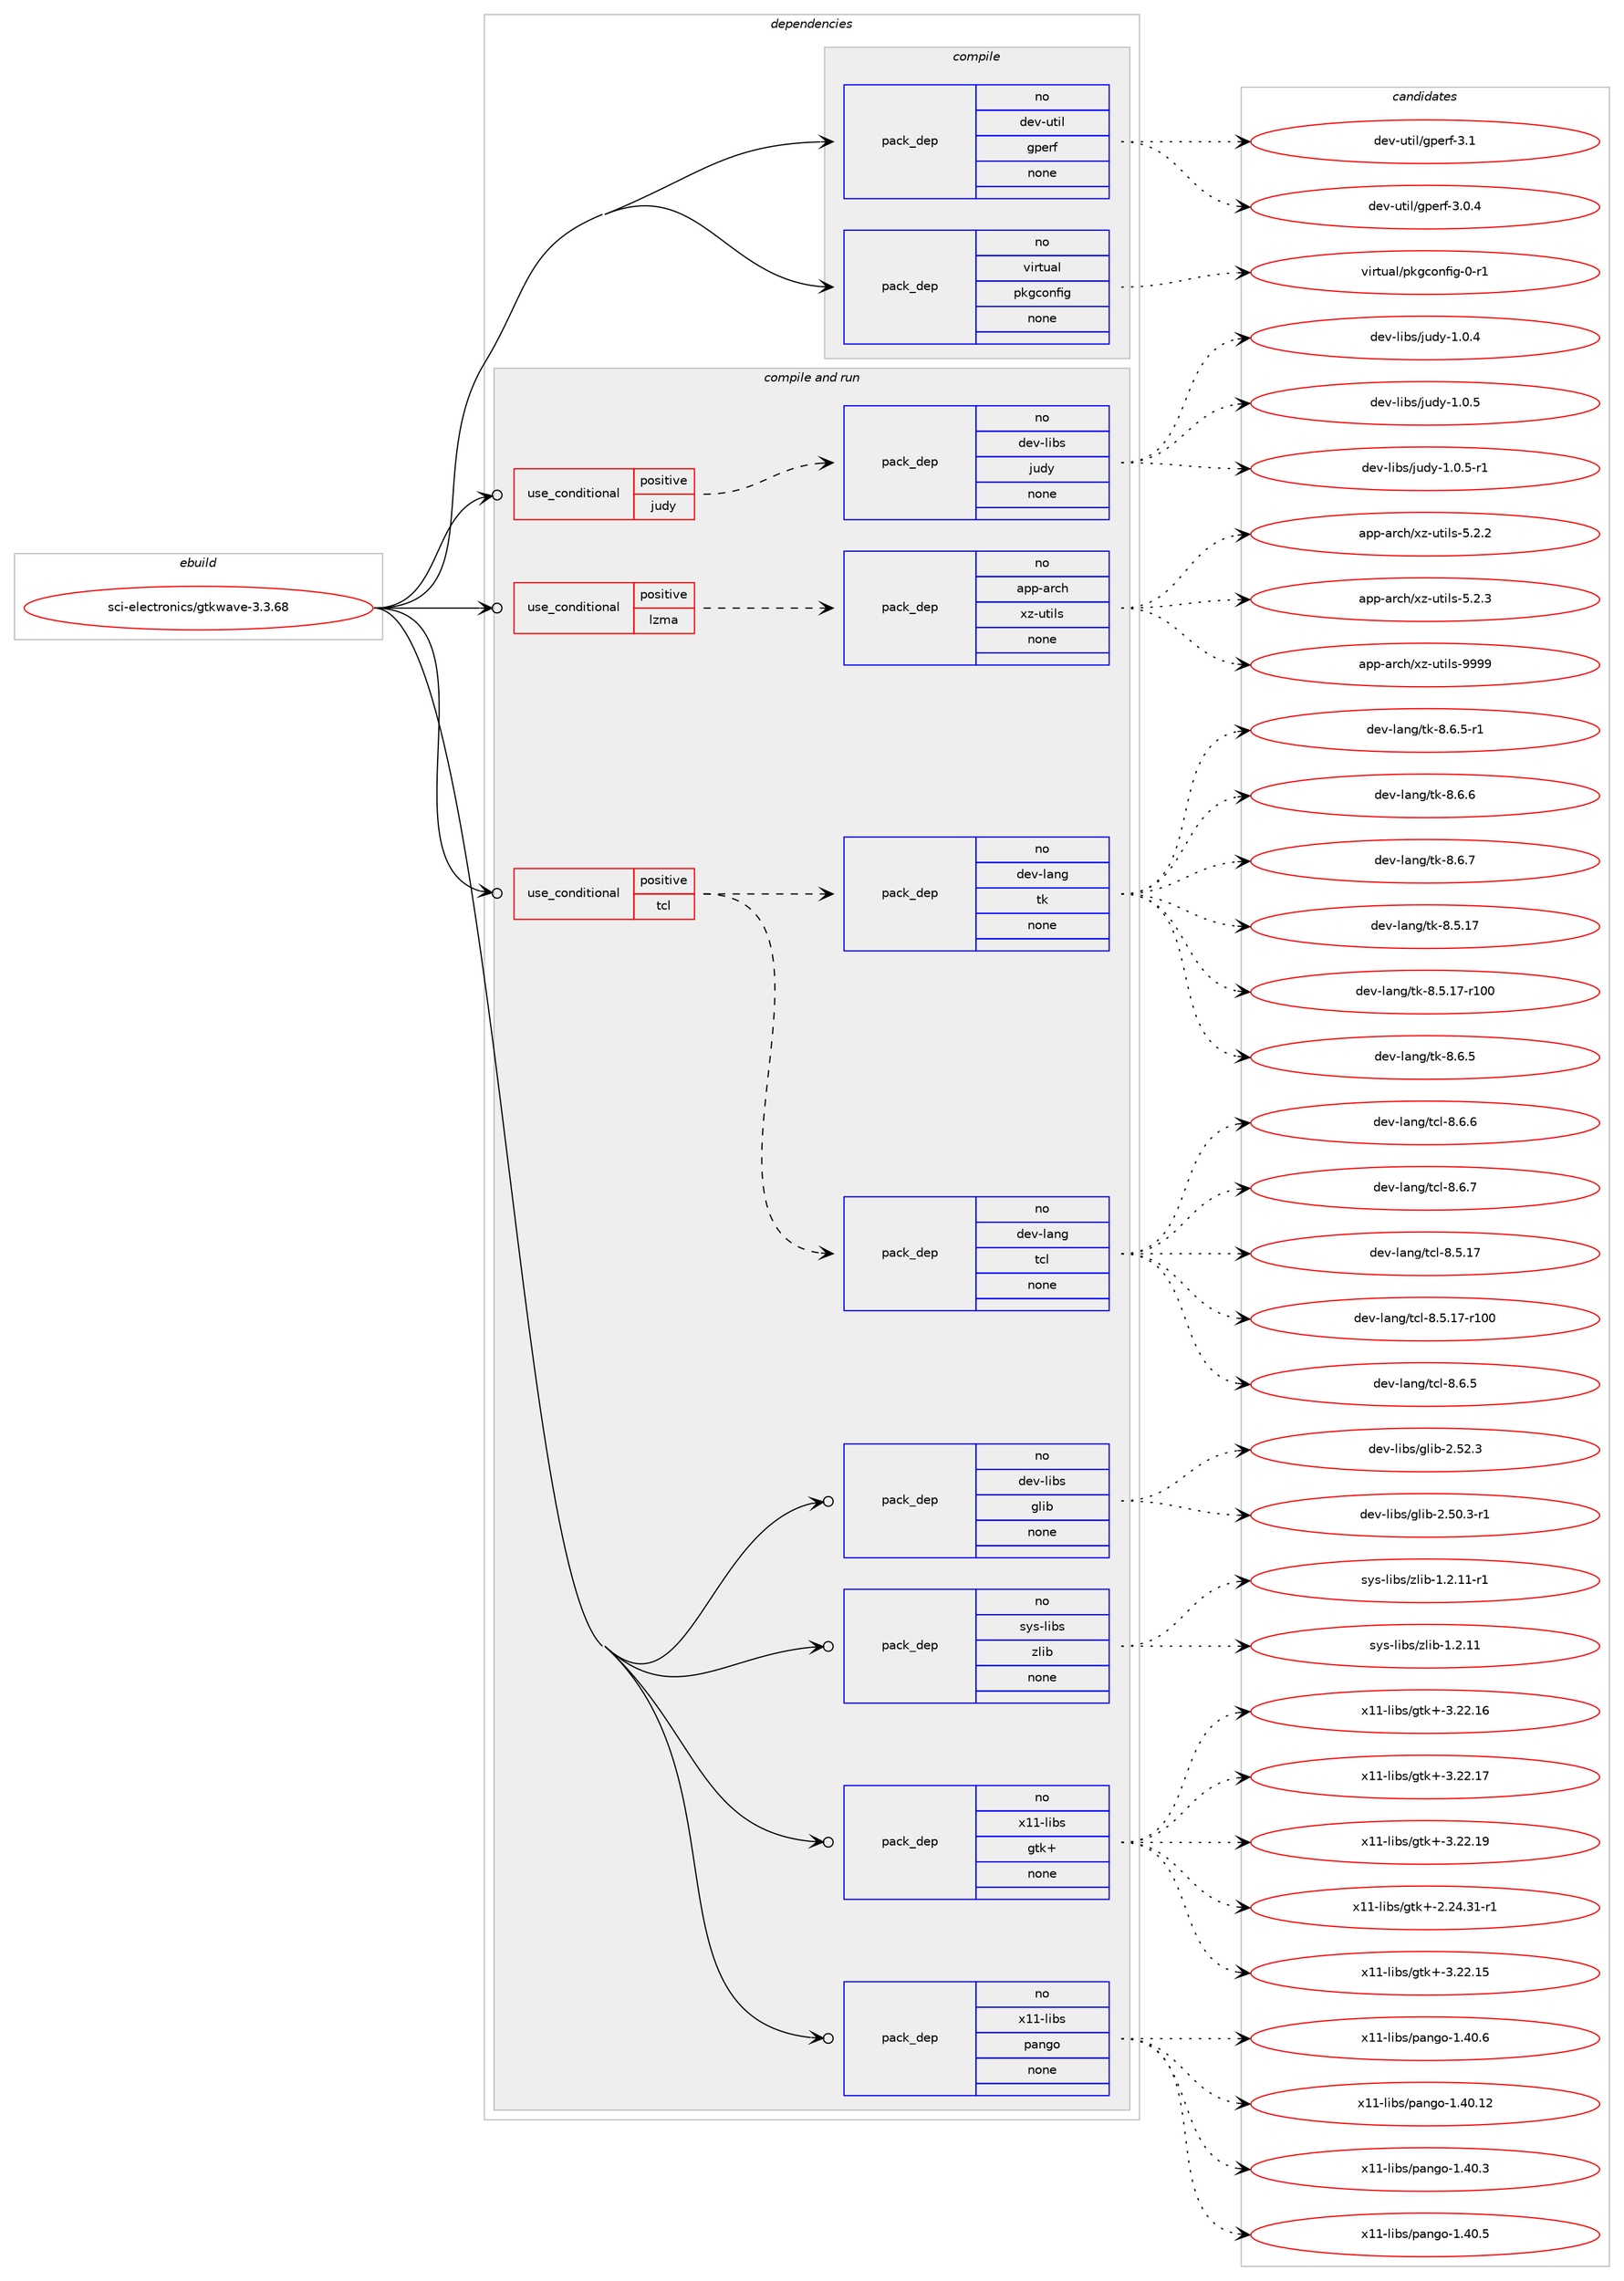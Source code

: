 digraph prolog {

# *************
# Graph options
# *************

newrank=true;
concentrate=true;
compound=true;
graph [rankdir=LR,fontname=Helvetica,fontsize=10,ranksep=1.5];#, ranksep=2.5, nodesep=0.2];
edge  [arrowhead=vee];
node  [fontname=Helvetica,fontsize=10];

# **********
# The ebuild
# **********

subgraph cluster_leftcol {
color=gray;
rank=same;
label=<<i>ebuild</i>>;
id [label="sci-electronics/gtkwave-3.3.68", color=red, width=4, href="../sci-electronics/gtkwave-3.3.68.svg"];
}

# ****************
# The dependencies
# ****************

subgraph cluster_midcol {
color=gray;
label=<<i>dependencies</i>>;
subgraph cluster_compile {
fillcolor="#eeeeee";
style=filled;
label=<<i>compile</i>>;
subgraph pack330105 {
dependency447668 [label=<<TABLE BORDER="0" CELLBORDER="1" CELLSPACING="0" CELLPADDING="4" WIDTH="220"><TR><TD ROWSPAN="6" CELLPADDING="30">pack_dep</TD></TR><TR><TD WIDTH="110">no</TD></TR><TR><TD>dev-util</TD></TR><TR><TD>gperf</TD></TR><TR><TD>none</TD></TR><TR><TD></TD></TR></TABLE>>, shape=none, color=blue];
}
id:e -> dependency447668:w [weight=20,style="solid",arrowhead="vee"];
subgraph pack330106 {
dependency447669 [label=<<TABLE BORDER="0" CELLBORDER="1" CELLSPACING="0" CELLPADDING="4" WIDTH="220"><TR><TD ROWSPAN="6" CELLPADDING="30">pack_dep</TD></TR><TR><TD WIDTH="110">no</TD></TR><TR><TD>virtual</TD></TR><TR><TD>pkgconfig</TD></TR><TR><TD>none</TD></TR><TR><TD></TD></TR></TABLE>>, shape=none, color=blue];
}
id:e -> dependency447669:w [weight=20,style="solid",arrowhead="vee"];
}
subgraph cluster_compileandrun {
fillcolor="#eeeeee";
style=filled;
label=<<i>compile and run</i>>;
subgraph cond109775 {
dependency447670 [label=<<TABLE BORDER="0" CELLBORDER="1" CELLSPACING="0" CELLPADDING="4"><TR><TD ROWSPAN="3" CELLPADDING="10">use_conditional</TD></TR><TR><TD>positive</TD></TR><TR><TD>judy</TD></TR></TABLE>>, shape=none, color=red];
subgraph pack330107 {
dependency447671 [label=<<TABLE BORDER="0" CELLBORDER="1" CELLSPACING="0" CELLPADDING="4" WIDTH="220"><TR><TD ROWSPAN="6" CELLPADDING="30">pack_dep</TD></TR><TR><TD WIDTH="110">no</TD></TR><TR><TD>dev-libs</TD></TR><TR><TD>judy</TD></TR><TR><TD>none</TD></TR><TR><TD></TD></TR></TABLE>>, shape=none, color=blue];
}
dependency447670:e -> dependency447671:w [weight=20,style="dashed",arrowhead="vee"];
}
id:e -> dependency447670:w [weight=20,style="solid",arrowhead="odotvee"];
subgraph cond109776 {
dependency447672 [label=<<TABLE BORDER="0" CELLBORDER="1" CELLSPACING="0" CELLPADDING="4"><TR><TD ROWSPAN="3" CELLPADDING="10">use_conditional</TD></TR><TR><TD>positive</TD></TR><TR><TD>lzma</TD></TR></TABLE>>, shape=none, color=red];
subgraph pack330108 {
dependency447673 [label=<<TABLE BORDER="0" CELLBORDER="1" CELLSPACING="0" CELLPADDING="4" WIDTH="220"><TR><TD ROWSPAN="6" CELLPADDING="30">pack_dep</TD></TR><TR><TD WIDTH="110">no</TD></TR><TR><TD>app-arch</TD></TR><TR><TD>xz-utils</TD></TR><TR><TD>none</TD></TR><TR><TD></TD></TR></TABLE>>, shape=none, color=blue];
}
dependency447672:e -> dependency447673:w [weight=20,style="dashed",arrowhead="vee"];
}
id:e -> dependency447672:w [weight=20,style="solid",arrowhead="odotvee"];
subgraph cond109777 {
dependency447674 [label=<<TABLE BORDER="0" CELLBORDER="1" CELLSPACING="0" CELLPADDING="4"><TR><TD ROWSPAN="3" CELLPADDING="10">use_conditional</TD></TR><TR><TD>positive</TD></TR><TR><TD>tcl</TD></TR></TABLE>>, shape=none, color=red];
subgraph pack330109 {
dependency447675 [label=<<TABLE BORDER="0" CELLBORDER="1" CELLSPACING="0" CELLPADDING="4" WIDTH="220"><TR><TD ROWSPAN="6" CELLPADDING="30">pack_dep</TD></TR><TR><TD WIDTH="110">no</TD></TR><TR><TD>dev-lang</TD></TR><TR><TD>tcl</TD></TR><TR><TD>none</TD></TR><TR><TD></TD></TR></TABLE>>, shape=none, color=blue];
}
dependency447674:e -> dependency447675:w [weight=20,style="dashed",arrowhead="vee"];
subgraph pack330110 {
dependency447676 [label=<<TABLE BORDER="0" CELLBORDER="1" CELLSPACING="0" CELLPADDING="4" WIDTH="220"><TR><TD ROWSPAN="6" CELLPADDING="30">pack_dep</TD></TR><TR><TD WIDTH="110">no</TD></TR><TR><TD>dev-lang</TD></TR><TR><TD>tk</TD></TR><TR><TD>none</TD></TR><TR><TD></TD></TR></TABLE>>, shape=none, color=blue];
}
dependency447674:e -> dependency447676:w [weight=20,style="dashed",arrowhead="vee"];
}
id:e -> dependency447674:w [weight=20,style="solid",arrowhead="odotvee"];
subgraph pack330111 {
dependency447677 [label=<<TABLE BORDER="0" CELLBORDER="1" CELLSPACING="0" CELLPADDING="4" WIDTH="220"><TR><TD ROWSPAN="6" CELLPADDING="30">pack_dep</TD></TR><TR><TD WIDTH="110">no</TD></TR><TR><TD>dev-libs</TD></TR><TR><TD>glib</TD></TR><TR><TD>none</TD></TR><TR><TD></TD></TR></TABLE>>, shape=none, color=blue];
}
id:e -> dependency447677:w [weight=20,style="solid",arrowhead="odotvee"];
subgraph pack330112 {
dependency447678 [label=<<TABLE BORDER="0" CELLBORDER="1" CELLSPACING="0" CELLPADDING="4" WIDTH="220"><TR><TD ROWSPAN="6" CELLPADDING="30">pack_dep</TD></TR><TR><TD WIDTH="110">no</TD></TR><TR><TD>sys-libs</TD></TR><TR><TD>zlib</TD></TR><TR><TD>none</TD></TR><TR><TD></TD></TR></TABLE>>, shape=none, color=blue];
}
id:e -> dependency447678:w [weight=20,style="solid",arrowhead="odotvee"];
subgraph pack330113 {
dependency447679 [label=<<TABLE BORDER="0" CELLBORDER="1" CELLSPACING="0" CELLPADDING="4" WIDTH="220"><TR><TD ROWSPAN="6" CELLPADDING="30">pack_dep</TD></TR><TR><TD WIDTH="110">no</TD></TR><TR><TD>x11-libs</TD></TR><TR><TD>gtk+</TD></TR><TR><TD>none</TD></TR><TR><TD></TD></TR></TABLE>>, shape=none, color=blue];
}
id:e -> dependency447679:w [weight=20,style="solid",arrowhead="odotvee"];
subgraph pack330114 {
dependency447680 [label=<<TABLE BORDER="0" CELLBORDER="1" CELLSPACING="0" CELLPADDING="4" WIDTH="220"><TR><TD ROWSPAN="6" CELLPADDING="30">pack_dep</TD></TR><TR><TD WIDTH="110">no</TD></TR><TR><TD>x11-libs</TD></TR><TR><TD>pango</TD></TR><TR><TD>none</TD></TR><TR><TD></TD></TR></TABLE>>, shape=none, color=blue];
}
id:e -> dependency447680:w [weight=20,style="solid",arrowhead="odotvee"];
}
subgraph cluster_run {
fillcolor="#eeeeee";
style=filled;
label=<<i>run</i>>;
}
}

# **************
# The candidates
# **************

subgraph cluster_choices {
rank=same;
color=gray;
label=<<i>candidates</i>>;

subgraph choice330105 {
color=black;
nodesep=1;
choice1001011184511711610510847103112101114102455146484652 [label="dev-util/gperf-3.0.4", color=red, width=4,href="../dev-util/gperf-3.0.4.svg"];
choice100101118451171161051084710311210111410245514649 [label="dev-util/gperf-3.1", color=red, width=4,href="../dev-util/gperf-3.1.svg"];
dependency447668:e -> choice1001011184511711610510847103112101114102455146484652:w [style=dotted,weight="100"];
dependency447668:e -> choice100101118451171161051084710311210111410245514649:w [style=dotted,weight="100"];
}
subgraph choice330106 {
color=black;
nodesep=1;
choice11810511411611797108471121071039911111010210510345484511449 [label="virtual/pkgconfig-0-r1", color=red, width=4,href="../virtual/pkgconfig-0-r1.svg"];
dependency447669:e -> choice11810511411611797108471121071039911111010210510345484511449:w [style=dotted,weight="100"];
}
subgraph choice330107 {
color=black;
nodesep=1;
choice100101118451081059811547106117100121454946484652 [label="dev-libs/judy-1.0.4", color=red, width=4,href="../dev-libs/judy-1.0.4.svg"];
choice100101118451081059811547106117100121454946484653 [label="dev-libs/judy-1.0.5", color=red, width=4,href="../dev-libs/judy-1.0.5.svg"];
choice1001011184510810598115471061171001214549464846534511449 [label="dev-libs/judy-1.0.5-r1", color=red, width=4,href="../dev-libs/judy-1.0.5-r1.svg"];
dependency447671:e -> choice100101118451081059811547106117100121454946484652:w [style=dotted,weight="100"];
dependency447671:e -> choice100101118451081059811547106117100121454946484653:w [style=dotted,weight="100"];
dependency447671:e -> choice1001011184510810598115471061171001214549464846534511449:w [style=dotted,weight="100"];
}
subgraph choice330108 {
color=black;
nodesep=1;
choice971121124597114991044712012245117116105108115455346504650 [label="app-arch/xz-utils-5.2.2", color=red, width=4,href="../app-arch/xz-utils-5.2.2.svg"];
choice971121124597114991044712012245117116105108115455346504651 [label="app-arch/xz-utils-5.2.3", color=red, width=4,href="../app-arch/xz-utils-5.2.3.svg"];
choice9711211245971149910447120122451171161051081154557575757 [label="app-arch/xz-utils-9999", color=red, width=4,href="../app-arch/xz-utils-9999.svg"];
dependency447673:e -> choice971121124597114991044712012245117116105108115455346504650:w [style=dotted,weight="100"];
dependency447673:e -> choice971121124597114991044712012245117116105108115455346504651:w [style=dotted,weight="100"];
dependency447673:e -> choice9711211245971149910447120122451171161051081154557575757:w [style=dotted,weight="100"];
}
subgraph choice330109 {
color=black;
nodesep=1;
choice1001011184510897110103471169910845564653464955 [label="dev-lang/tcl-8.5.17", color=red, width=4,href="../dev-lang/tcl-8.5.17.svg"];
choice100101118451089711010347116991084556465346495545114494848 [label="dev-lang/tcl-8.5.17-r100", color=red, width=4,href="../dev-lang/tcl-8.5.17-r100.svg"];
choice10010111845108971101034711699108455646544653 [label="dev-lang/tcl-8.6.5", color=red, width=4,href="../dev-lang/tcl-8.6.5.svg"];
choice10010111845108971101034711699108455646544654 [label="dev-lang/tcl-8.6.6", color=red, width=4,href="../dev-lang/tcl-8.6.6.svg"];
choice10010111845108971101034711699108455646544655 [label="dev-lang/tcl-8.6.7", color=red, width=4,href="../dev-lang/tcl-8.6.7.svg"];
dependency447675:e -> choice1001011184510897110103471169910845564653464955:w [style=dotted,weight="100"];
dependency447675:e -> choice100101118451089711010347116991084556465346495545114494848:w [style=dotted,weight="100"];
dependency447675:e -> choice10010111845108971101034711699108455646544653:w [style=dotted,weight="100"];
dependency447675:e -> choice10010111845108971101034711699108455646544654:w [style=dotted,weight="100"];
dependency447675:e -> choice10010111845108971101034711699108455646544655:w [style=dotted,weight="100"];
}
subgraph choice330110 {
color=black;
nodesep=1;
choice10010111845108971101034711610745564653464955 [label="dev-lang/tk-8.5.17", color=red, width=4,href="../dev-lang/tk-8.5.17.svg"];
choice1001011184510897110103471161074556465346495545114494848 [label="dev-lang/tk-8.5.17-r100", color=red, width=4,href="../dev-lang/tk-8.5.17-r100.svg"];
choice100101118451089711010347116107455646544653 [label="dev-lang/tk-8.6.5", color=red, width=4,href="../dev-lang/tk-8.6.5.svg"];
choice1001011184510897110103471161074556465446534511449 [label="dev-lang/tk-8.6.5-r1", color=red, width=4,href="../dev-lang/tk-8.6.5-r1.svg"];
choice100101118451089711010347116107455646544654 [label="dev-lang/tk-8.6.6", color=red, width=4,href="../dev-lang/tk-8.6.6.svg"];
choice100101118451089711010347116107455646544655 [label="dev-lang/tk-8.6.7", color=red, width=4,href="../dev-lang/tk-8.6.7.svg"];
dependency447676:e -> choice10010111845108971101034711610745564653464955:w [style=dotted,weight="100"];
dependency447676:e -> choice1001011184510897110103471161074556465346495545114494848:w [style=dotted,weight="100"];
dependency447676:e -> choice100101118451089711010347116107455646544653:w [style=dotted,weight="100"];
dependency447676:e -> choice1001011184510897110103471161074556465446534511449:w [style=dotted,weight="100"];
dependency447676:e -> choice100101118451089711010347116107455646544654:w [style=dotted,weight="100"];
dependency447676:e -> choice100101118451089711010347116107455646544655:w [style=dotted,weight="100"];
}
subgraph choice330111 {
color=black;
nodesep=1;
choice10010111845108105981154710310810598455046534846514511449 [label="dev-libs/glib-2.50.3-r1", color=red, width=4,href="../dev-libs/glib-2.50.3-r1.svg"];
choice1001011184510810598115471031081059845504653504651 [label="dev-libs/glib-2.52.3", color=red, width=4,href="../dev-libs/glib-2.52.3.svg"];
dependency447677:e -> choice10010111845108105981154710310810598455046534846514511449:w [style=dotted,weight="100"];
dependency447677:e -> choice1001011184510810598115471031081059845504653504651:w [style=dotted,weight="100"];
}
subgraph choice330112 {
color=black;
nodesep=1;
choice1151211154510810598115471221081059845494650464949 [label="sys-libs/zlib-1.2.11", color=red, width=4,href="../sys-libs/zlib-1.2.11.svg"];
choice11512111545108105981154712210810598454946504649494511449 [label="sys-libs/zlib-1.2.11-r1", color=red, width=4,href="../sys-libs/zlib-1.2.11-r1.svg"];
dependency447678:e -> choice1151211154510810598115471221081059845494650464949:w [style=dotted,weight="100"];
dependency447678:e -> choice11512111545108105981154712210810598454946504649494511449:w [style=dotted,weight="100"];
}
subgraph choice330113 {
color=black;
nodesep=1;
choice12049494510810598115471031161074345504650524651494511449 [label="x11-libs/gtk+-2.24.31-r1", color=red, width=4,href="../x11-libs/gtk+-2.24.31-r1.svg"];
choice1204949451081059811547103116107434551465050464953 [label="x11-libs/gtk+-3.22.15", color=red, width=4,href="../x11-libs/gtk+-3.22.15.svg"];
choice1204949451081059811547103116107434551465050464954 [label="x11-libs/gtk+-3.22.16", color=red, width=4,href="../x11-libs/gtk+-3.22.16.svg"];
choice1204949451081059811547103116107434551465050464955 [label="x11-libs/gtk+-3.22.17", color=red, width=4,href="../x11-libs/gtk+-3.22.17.svg"];
choice1204949451081059811547103116107434551465050464957 [label="x11-libs/gtk+-3.22.19", color=red, width=4,href="../x11-libs/gtk+-3.22.19.svg"];
dependency447679:e -> choice12049494510810598115471031161074345504650524651494511449:w [style=dotted,weight="100"];
dependency447679:e -> choice1204949451081059811547103116107434551465050464953:w [style=dotted,weight="100"];
dependency447679:e -> choice1204949451081059811547103116107434551465050464954:w [style=dotted,weight="100"];
dependency447679:e -> choice1204949451081059811547103116107434551465050464955:w [style=dotted,weight="100"];
dependency447679:e -> choice1204949451081059811547103116107434551465050464957:w [style=dotted,weight="100"];
}
subgraph choice330114 {
color=black;
nodesep=1;
choice1204949451081059811547112971101031114549465248464950 [label="x11-libs/pango-1.40.12", color=red, width=4,href="../x11-libs/pango-1.40.12.svg"];
choice12049494510810598115471129711010311145494652484651 [label="x11-libs/pango-1.40.3", color=red, width=4,href="../x11-libs/pango-1.40.3.svg"];
choice12049494510810598115471129711010311145494652484653 [label="x11-libs/pango-1.40.5", color=red, width=4,href="../x11-libs/pango-1.40.5.svg"];
choice12049494510810598115471129711010311145494652484654 [label="x11-libs/pango-1.40.6", color=red, width=4,href="../x11-libs/pango-1.40.6.svg"];
dependency447680:e -> choice1204949451081059811547112971101031114549465248464950:w [style=dotted,weight="100"];
dependency447680:e -> choice12049494510810598115471129711010311145494652484651:w [style=dotted,weight="100"];
dependency447680:e -> choice12049494510810598115471129711010311145494652484653:w [style=dotted,weight="100"];
dependency447680:e -> choice12049494510810598115471129711010311145494652484654:w [style=dotted,weight="100"];
}
}

}
